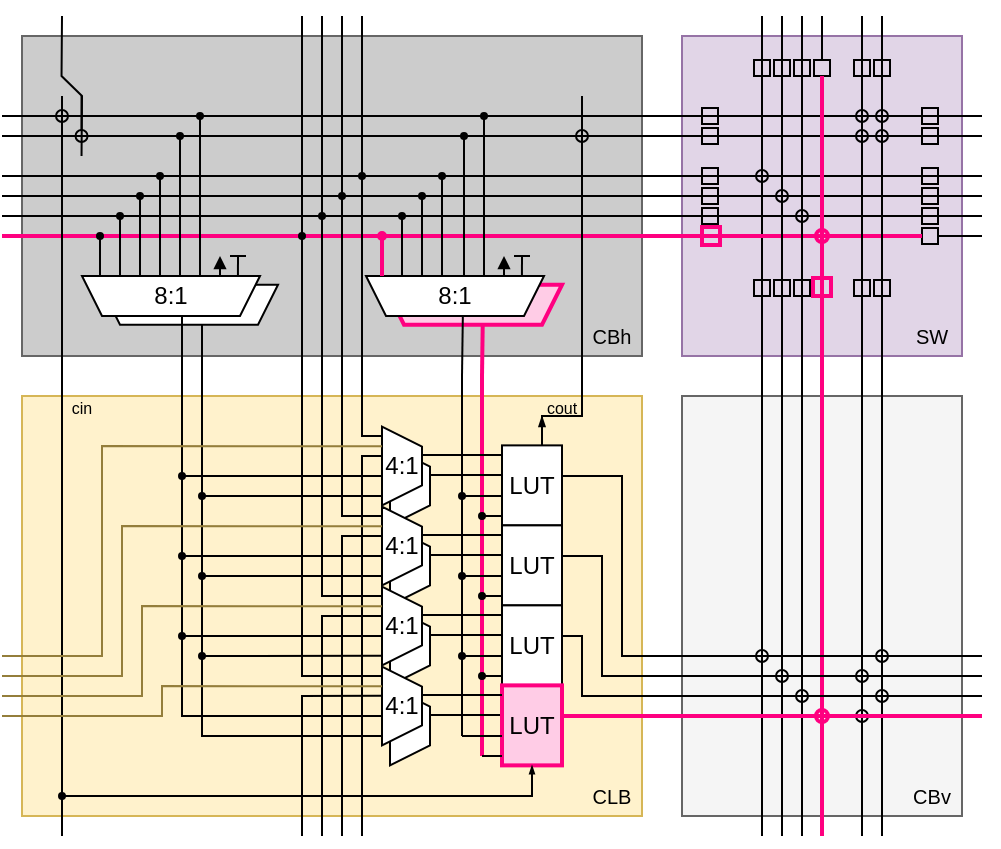 <mxfile version="20.6.2" type="device"><diagram id="9KGzQhtidho0yr76nwJ4" name="Page-1"><mxGraphModel dx="1132" dy="748" grid="1" gridSize="10" guides="0" tooltips="1" connect="1" arrows="1" fold="1" page="1" pageScale="1" pageWidth="827" pageHeight="1169" math="0" shadow="0"><root><mxCell id="0"/><mxCell id="1" parent="0"/><mxCell id="bEWMWgWFXNV8ZKnq5Obx-1" value="" style="rounded=0;whiteSpace=wrap;html=1;fillColor=#fff2cc;strokeColor=#d6b656;" parent="1" vertex="1"><mxGeometry x="80" y="270" width="310" height="210" as="geometry"/></mxCell><mxCell id="BEiH9vNHT9M3Co6_IEp4-1" value="" style="rounded=0;whiteSpace=wrap;html=1;fillColor=#CCCCCC;strokeColor=#666666;fontColor=#333333;" parent="1" vertex="1"><mxGeometry x="80" y="90" width="310" height="160" as="geometry"/></mxCell><mxCell id="BEiH9vNHT9M3Co6_IEp4-317" value="" style="endArrow=none;html=1;rounded=0;endFill=0;startArrow=blockThin;startFill=1;startSize=3;" parent="1" edge="1"><mxGeometry width="50" height="50" relative="1" as="geometry"><mxPoint x="340" y="280" as="sourcePoint"/><mxPoint x="340" y="300" as="targetPoint"/><Array as="points"/></mxGeometry></mxCell><mxCell id="BEiH9vNHT9M3Co6_IEp4-312" value="" style="endArrow=none;html=1;rounded=0;" parent="1" edge="1"><mxGeometry width="50" height="50" relative="1" as="geometry"><mxPoint x="360" y="260" as="sourcePoint"/><mxPoint x="340" y="300" as="targetPoint"/><Array as="points"><mxPoint x="360" y="280"/><mxPoint x="340" y="280"/></Array></mxGeometry></mxCell><mxCell id="BEiH9vNHT9M3Co6_IEp4-6" value="" style="rounded=0;whiteSpace=wrap;html=1;fillColor=#f5f5f5;strokeColor=#666666;fontColor=#333333;" parent="1" vertex="1"><mxGeometry x="410" y="270" width="140" height="210" as="geometry"/></mxCell><mxCell id="BEiH9vNHT9M3Co6_IEp4-21" value="" style="endArrow=none;html=1;rounded=0;" parent="1" edge="1"><mxGeometry width="50" height="50" relative="1" as="geometry"><mxPoint x="500" y="260" as="sourcePoint"/><mxPoint x="500" y="490" as="targetPoint"/><Array as="points"><mxPoint x="500" y="300"/><mxPoint x="500" y="310"/></Array></mxGeometry></mxCell><mxCell id="BEiH9vNHT9M3Co6_IEp4-22" value="" style="endArrow=none;html=1;rounded=0;" parent="1" edge="1"><mxGeometry width="50" height="50" relative="1" as="geometry"><mxPoint x="510" y="260" as="sourcePoint"/><mxPoint x="510" y="490" as="targetPoint"/><Array as="points"><mxPoint x="510" y="300"/><mxPoint x="510" y="310"/></Array></mxGeometry></mxCell><mxCell id="BEiH9vNHT9M3Co6_IEp4-56" value="CBv" style="text;html=1;strokeColor=none;fillColor=none;align=center;verticalAlign=middle;whiteSpace=wrap;rounded=0;strokeWidth=2;fontSize=10;" parent="1" vertex="1"><mxGeometry x="520" y="460" width="30" height="20" as="geometry"/></mxCell><mxCell id="BEiH9vNHT9M3Co6_IEp4-92" value="" style="endArrow=none;html=1;rounded=0;" parent="1" edge="1"><mxGeometry width="50" height="50" relative="1" as="geometry"><mxPoint x="300" y="440" as="sourcePoint"/><mxPoint x="300" y="260" as="targetPoint"/></mxGeometry></mxCell><mxCell id="BEiH9vNHT9M3Co6_IEp4-93" value="" style="endArrow=none;html=1;rounded=0;strokeWidth=2;strokeColor=#FF0080;" parent="1" edge="1"><mxGeometry width="50" height="50" relative="1" as="geometry"><mxPoint x="310" y="450" as="sourcePoint"/><mxPoint x="310" y="260" as="targetPoint"/></mxGeometry></mxCell><mxCell id="BEiH9vNHT9M3Co6_IEp4-204" value="" style="group" parent="1" vertex="1" connectable="0"><mxGeometry x="260" y="280" width="90" height="54.69" as="geometry"/></mxCell><mxCell id="BEiH9vNHT9M3Co6_IEp4-202" value="" style="endArrow=none;html=1;rounded=0;startArrow=none;startFill=0;endSize=4;startSize=3;strokeWidth=1;entryX=0;entryY=0.5;entryDx=0;entryDy=0;" parent="BEiH9vNHT9M3Co6_IEp4-204" edge="1"><mxGeometry width="50" height="50" relative="1" as="geometry"><mxPoint x="20" y="29.55" as="sourcePoint"/><mxPoint x="60" y="29.55" as="targetPoint"/></mxGeometry></mxCell><mxCell id="BEiH9vNHT9M3Co6_IEp4-201" value="" style="shape=trapezoid;perimeter=trapezoidPerimeter;whiteSpace=wrap;html=1;fixedSize=1;size=10;direction=south;" parent="BEiH9vNHT9M3Co6_IEp4-204" vertex="1"><mxGeometry x="4" y="15.31" width="20" height="39.38" as="geometry"/></mxCell><mxCell id="BEiH9vNHT9M3Co6_IEp4-193" value="LUT" style="rounded=0;whiteSpace=wrap;html=1;" parent="BEiH9vNHT9M3Co6_IEp4-204" vertex="1"><mxGeometry x="60" y="14.69" width="30" height="40" as="geometry"/></mxCell><mxCell id="BEiH9vNHT9M3Co6_IEp4-194" value="4:1" style="shape=trapezoid;perimeter=trapezoidPerimeter;whiteSpace=wrap;html=1;fixedSize=1;size=10;direction=south;" parent="BEiH9vNHT9M3Co6_IEp4-204" vertex="1"><mxGeometry y="5.31" width="20" height="39.38" as="geometry"/></mxCell><mxCell id="BEiH9vNHT9M3Co6_IEp4-195" value="" style="endArrow=none;html=1;rounded=0;startArrow=oval;startFill=1;endSize=4;startSize=3;strokeWidth=1;" parent="BEiH9vNHT9M3Co6_IEp4-204" edge="1"><mxGeometry width="50" height="50" relative="1" as="geometry"><mxPoint x="50" y="50" as="sourcePoint"/><mxPoint x="60" y="50" as="targetPoint"/></mxGeometry></mxCell><mxCell id="BEiH9vNHT9M3Co6_IEp4-196" value="" style="endArrow=none;html=1;rounded=0;startArrow=oval;startFill=1;endSize=4;startSize=3;strokeWidth=1;" parent="BEiH9vNHT9M3Co6_IEp4-204" edge="1"><mxGeometry width="50" height="50" relative="1" as="geometry"><mxPoint x="40" y="40" as="sourcePoint"/><mxPoint x="60" y="40" as="targetPoint"/></mxGeometry></mxCell><mxCell id="BEiH9vNHT9M3Co6_IEp4-203" value="" style="endArrow=none;html=1;rounded=0;startArrow=none;startFill=0;endSize=4;startSize=3;strokeWidth=1;entryX=0;entryY=0.5;entryDx=0;entryDy=0;" parent="BEiH9vNHT9M3Co6_IEp4-204" edge="1"><mxGeometry width="50" height="50" relative="1" as="geometry"><mxPoint x="20.0" y="19.55" as="sourcePoint"/><mxPoint x="60.0" y="19.55" as="targetPoint"/></mxGeometry></mxCell><mxCell id="BEiH9vNHT9M3Co6_IEp4-205" value="" style="group" parent="1" vertex="1" connectable="0"><mxGeometry x="260" y="320" width="90" height="54.69" as="geometry"/></mxCell><mxCell id="BEiH9vNHT9M3Co6_IEp4-206" value="" style="endArrow=none;html=1;rounded=0;startArrow=none;startFill=0;endSize=4;startSize=3;strokeWidth=1;entryX=0;entryY=0.5;entryDx=0;entryDy=0;" parent="BEiH9vNHT9M3Co6_IEp4-205" edge="1"><mxGeometry width="50" height="50" relative="1" as="geometry"><mxPoint x="20" y="29.55" as="sourcePoint"/><mxPoint x="60" y="29.55" as="targetPoint"/></mxGeometry></mxCell><mxCell id="BEiH9vNHT9M3Co6_IEp4-207" value="" style="shape=trapezoid;perimeter=trapezoidPerimeter;whiteSpace=wrap;html=1;fixedSize=1;size=10;direction=south;" parent="BEiH9vNHT9M3Co6_IEp4-205" vertex="1"><mxGeometry x="4" y="15.31" width="20" height="39.38" as="geometry"/></mxCell><mxCell id="BEiH9vNHT9M3Co6_IEp4-208" value="LUT" style="rounded=0;whiteSpace=wrap;html=1;" parent="BEiH9vNHT9M3Co6_IEp4-205" vertex="1"><mxGeometry x="60" y="14.69" width="30" height="40" as="geometry"/></mxCell><mxCell id="BEiH9vNHT9M3Co6_IEp4-209" value="4:1" style="shape=trapezoid;perimeter=trapezoidPerimeter;whiteSpace=wrap;html=1;fixedSize=1;size=10;direction=south;" parent="BEiH9vNHT9M3Co6_IEp4-205" vertex="1"><mxGeometry y="5.31" width="20" height="39.38" as="geometry"/></mxCell><mxCell id="BEiH9vNHT9M3Co6_IEp4-210" value="" style="endArrow=none;html=1;rounded=0;startArrow=oval;startFill=1;endSize=4;startSize=3;strokeWidth=1;" parent="BEiH9vNHT9M3Co6_IEp4-205" edge="1"><mxGeometry width="50" height="50" relative="1" as="geometry"><mxPoint x="50" y="50" as="sourcePoint"/><mxPoint x="60" y="50" as="targetPoint"/></mxGeometry></mxCell><mxCell id="BEiH9vNHT9M3Co6_IEp4-211" value="" style="endArrow=none;html=1;rounded=0;startArrow=oval;startFill=1;endSize=4;startSize=3;strokeWidth=1;" parent="BEiH9vNHT9M3Co6_IEp4-205" edge="1"><mxGeometry width="50" height="50" relative="1" as="geometry"><mxPoint x="40" y="40" as="sourcePoint"/><mxPoint x="60" y="40" as="targetPoint"/></mxGeometry></mxCell><mxCell id="BEiH9vNHT9M3Co6_IEp4-212" value="" style="endArrow=none;html=1;rounded=0;startArrow=none;startFill=0;endSize=4;startSize=3;strokeWidth=1;entryX=0;entryY=0.5;entryDx=0;entryDy=0;" parent="BEiH9vNHT9M3Co6_IEp4-205" edge="1"><mxGeometry width="50" height="50" relative="1" as="geometry"><mxPoint x="20.0" y="19.55" as="sourcePoint"/><mxPoint x="60.0" y="19.55" as="targetPoint"/></mxGeometry></mxCell><mxCell id="BEiH9vNHT9M3Co6_IEp4-213" value="" style="group" parent="1" vertex="1" connectable="0"><mxGeometry x="260" y="360" width="90" height="54.69" as="geometry"/></mxCell><mxCell id="BEiH9vNHT9M3Co6_IEp4-214" value="" style="endArrow=none;html=1;rounded=0;startArrow=none;startFill=0;endSize=4;startSize=3;strokeWidth=1;entryX=0;entryY=0.5;entryDx=0;entryDy=0;" parent="BEiH9vNHT9M3Co6_IEp4-213" edge="1"><mxGeometry width="50" height="50" relative="1" as="geometry"><mxPoint x="20" y="29.55" as="sourcePoint"/><mxPoint x="60" y="29.55" as="targetPoint"/></mxGeometry></mxCell><mxCell id="BEiH9vNHT9M3Co6_IEp4-215" value="" style="shape=trapezoid;perimeter=trapezoidPerimeter;whiteSpace=wrap;html=1;fixedSize=1;size=10;direction=south;" parent="BEiH9vNHT9M3Co6_IEp4-213" vertex="1"><mxGeometry x="4" y="15.31" width="20" height="39.38" as="geometry"/></mxCell><mxCell id="BEiH9vNHT9M3Co6_IEp4-216" value="LUT" style="rounded=0;whiteSpace=wrap;html=1;" parent="BEiH9vNHT9M3Co6_IEp4-213" vertex="1"><mxGeometry x="60" y="14.69" width="30" height="40" as="geometry"/></mxCell><mxCell id="BEiH9vNHT9M3Co6_IEp4-217" value="4:1" style="shape=trapezoid;perimeter=trapezoidPerimeter;whiteSpace=wrap;html=1;fixedSize=1;size=10;direction=south;" parent="BEiH9vNHT9M3Co6_IEp4-213" vertex="1"><mxGeometry y="5.31" width="20" height="39.38" as="geometry"/></mxCell><mxCell id="BEiH9vNHT9M3Co6_IEp4-218" value="" style="endArrow=none;html=1;rounded=0;startArrow=oval;startFill=1;endSize=4;startSize=3;strokeWidth=1;" parent="BEiH9vNHT9M3Co6_IEp4-213" edge="1"><mxGeometry width="50" height="50" relative="1" as="geometry"><mxPoint x="50" y="50" as="sourcePoint"/><mxPoint x="60" y="50" as="targetPoint"/></mxGeometry></mxCell><mxCell id="BEiH9vNHT9M3Co6_IEp4-219" value="" style="endArrow=none;html=1;rounded=0;startArrow=oval;startFill=1;endSize=4;startSize=3;strokeWidth=1;" parent="BEiH9vNHT9M3Co6_IEp4-213" edge="1"><mxGeometry width="50" height="50" relative="1" as="geometry"><mxPoint x="40" y="40" as="sourcePoint"/><mxPoint x="60" y="40" as="targetPoint"/></mxGeometry></mxCell><mxCell id="BEiH9vNHT9M3Co6_IEp4-220" value="" style="endArrow=none;html=1;rounded=0;startArrow=none;startFill=0;endSize=4;startSize=3;strokeWidth=1;entryX=0;entryY=0.5;entryDx=0;entryDy=0;" parent="BEiH9vNHT9M3Co6_IEp4-213" edge="1"><mxGeometry width="50" height="50" relative="1" as="geometry"><mxPoint x="20.0" y="19.55" as="sourcePoint"/><mxPoint x="60.0" y="19.55" as="targetPoint"/></mxGeometry></mxCell><mxCell id="BEiH9vNHT9M3Co6_IEp4-221" value="" style="group" parent="1" vertex="1" connectable="0"><mxGeometry x="260" y="400" width="90" height="54.69" as="geometry"/></mxCell><mxCell id="BEiH9vNHT9M3Co6_IEp4-222" value="" style="endArrow=none;html=1;rounded=0;startArrow=none;startFill=0;endSize=4;startSize=3;strokeWidth=1;entryX=0;entryY=0.5;entryDx=0;entryDy=0;" parent="BEiH9vNHT9M3Co6_IEp4-221" edge="1"><mxGeometry width="50" height="50" relative="1" as="geometry"><mxPoint x="20" y="29.55" as="sourcePoint"/><mxPoint x="60" y="29.55" as="targetPoint"/></mxGeometry></mxCell><mxCell id="BEiH9vNHT9M3Co6_IEp4-223" value="" style="shape=trapezoid;perimeter=trapezoidPerimeter;whiteSpace=wrap;html=1;fixedSize=1;size=10;direction=south;" parent="BEiH9vNHT9M3Co6_IEp4-221" vertex="1"><mxGeometry x="4" y="15.31" width="20" height="39.38" as="geometry"/></mxCell><mxCell id="BEiH9vNHT9M3Co6_IEp4-224" value="LUT" style="rounded=0;whiteSpace=wrap;html=1;strokeColor=#FF0080;strokeWidth=2;fillColor=#FFCCE6;" parent="BEiH9vNHT9M3Co6_IEp4-221" vertex="1"><mxGeometry x="60" y="14.69" width="30" height="40" as="geometry"/></mxCell><mxCell id="BEiH9vNHT9M3Co6_IEp4-225" value="4:1" style="shape=trapezoid;perimeter=trapezoidPerimeter;whiteSpace=wrap;html=1;fixedSize=1;size=10;direction=south;" parent="BEiH9vNHT9M3Co6_IEp4-221" vertex="1"><mxGeometry y="5.31" width="20" height="39.38" as="geometry"/></mxCell><mxCell id="BEiH9vNHT9M3Co6_IEp4-226" value="" style="endArrow=none;html=1;rounded=0;startArrow=none;startFill=0;endSize=4;startSize=3;strokeWidth=1;" parent="BEiH9vNHT9M3Co6_IEp4-221" edge="1"><mxGeometry width="50" height="50" relative="1" as="geometry"><mxPoint x="50" y="50" as="sourcePoint"/><mxPoint x="60" y="50" as="targetPoint"/></mxGeometry></mxCell><mxCell id="BEiH9vNHT9M3Co6_IEp4-227" value="" style="endArrow=none;html=1;rounded=0;startArrow=none;startFill=0;endSize=4;startSize=3;strokeWidth=1;" parent="BEiH9vNHT9M3Co6_IEp4-221" edge="1"><mxGeometry width="50" height="50" relative="1" as="geometry"><mxPoint x="40" y="40" as="sourcePoint"/><mxPoint x="60" y="40" as="targetPoint"/></mxGeometry></mxCell><mxCell id="BEiH9vNHT9M3Co6_IEp4-228" value="" style="endArrow=none;html=1;rounded=0;startArrow=none;startFill=0;endSize=4;startSize=3;strokeWidth=1;entryX=0;entryY=0.5;entryDx=0;entryDy=0;" parent="BEiH9vNHT9M3Co6_IEp4-221" edge="1"><mxGeometry width="50" height="50" relative="1" as="geometry"><mxPoint x="20.0" y="19.55" as="sourcePoint"/><mxPoint x="60.0" y="19.55" as="targetPoint"/></mxGeometry></mxCell><mxCell id="BEiH9vNHT9M3Co6_IEp4-230" value="" style="endArrow=none;html=1;rounded=0;strokeColor=#000000;" parent="1" edge="1"><mxGeometry width="50" height="50" relative="1" as="geometry"><mxPoint x="260" y="290" as="sourcePoint"/><mxPoint x="250" y="260" as="targetPoint"/><Array as="points"><mxPoint x="250" y="290"/></Array></mxGeometry></mxCell><mxCell id="BEiH9vNHT9M3Co6_IEp4-234" value="" style="endArrow=none;html=1;rounded=0;strokeColor=#000000;" parent="1" edge="1"><mxGeometry width="50" height="50" relative="1" as="geometry"><mxPoint x="260" y="370" as="sourcePoint"/><mxPoint x="230" y="260" as="targetPoint"/><Array as="points"><mxPoint x="230" y="370"/></Array></mxGeometry></mxCell><mxCell id="BEiH9vNHT9M3Co6_IEp4-235" value="" style="endArrow=none;html=1;rounded=0;strokeColor=#000000;" parent="1" edge="1"><mxGeometry width="50" height="50" relative="1" as="geometry"><mxPoint x="260" y="410.0" as="sourcePoint"/><mxPoint x="220" y="260" as="targetPoint"/><Array as="points"><mxPoint x="220" y="410"/></Array></mxGeometry></mxCell><mxCell id="BEiH9vNHT9M3Co6_IEp4-236" value="" style="endArrow=none;html=1;rounded=0;strokeColor=#000000;" parent="1" edge="1"><mxGeometry width="50" height="50" relative="1" as="geometry"><mxPoint x="260" y="300.0" as="sourcePoint"/><mxPoint x="250" y="490" as="targetPoint"/><Array as="points"><mxPoint x="250" y="300"/></Array></mxGeometry></mxCell><mxCell id="BEiH9vNHT9M3Co6_IEp4-237" value="" style="endArrow=oval;html=1;rounded=0;startArrow=none;startFill=0;endFill=1;endSize=3;" parent="1" edge="1"><mxGeometry width="50" height="50" relative="1" as="geometry"><mxPoint x="260" y="310" as="sourcePoint"/><mxPoint x="160" y="310" as="targetPoint"/></mxGeometry></mxCell><mxCell id="BEiH9vNHT9M3Co6_IEp4-238" value="" style="endArrow=oval;html=1;rounded=0;startArrow=none;startFill=0;endFill=1;endSize=3;" parent="1" edge="1"><mxGeometry width="50" height="50" relative="1" as="geometry"><mxPoint x="260" y="320" as="sourcePoint"/><mxPoint x="170" y="320" as="targetPoint"/></mxGeometry></mxCell><mxCell id="BEiH9vNHT9M3Co6_IEp4-239" value="" style="endArrow=none;html=1;rounded=0;strokeColor=#000000;" parent="1" edge="1"><mxGeometry width="50" height="50" relative="1" as="geometry"><mxPoint x="260" y="330" as="sourcePoint"/><mxPoint x="240" y="260" as="targetPoint"/><Array as="points"><mxPoint x="240" y="330"/></Array></mxGeometry></mxCell><mxCell id="BEiH9vNHT9M3Co6_IEp4-240" value="" style="endArrow=none;html=1;rounded=0;strokeColor=#000000;" parent="1" edge="1"><mxGeometry width="50" height="50" relative="1" as="geometry"><mxPoint x="260" y="340" as="sourcePoint"/><mxPoint x="240" y="490" as="targetPoint"/><Array as="points"><mxPoint x="240" y="340"/></Array></mxGeometry></mxCell><mxCell id="BEiH9vNHT9M3Co6_IEp4-242" value="" style="endArrow=oval;html=1;rounded=0;endSize=3;endFill=1;" parent="1" edge="1"><mxGeometry width="50" height="50" relative="1" as="geometry"><mxPoint x="260" y="350" as="sourcePoint"/><mxPoint x="160" y="350" as="targetPoint"/></mxGeometry></mxCell><mxCell id="BEiH9vNHT9M3Co6_IEp4-243" value="" style="endArrow=oval;html=1;rounded=0;endSize=3;endFill=1;" parent="1" edge="1"><mxGeometry width="50" height="50" relative="1" as="geometry"><mxPoint x="260" y="360" as="sourcePoint"/><mxPoint x="170" y="360" as="targetPoint"/></mxGeometry></mxCell><mxCell id="BEiH9vNHT9M3Co6_IEp4-244" value="" style="endArrow=none;html=1;rounded=0;strokeColor=#000000;" parent="1" edge="1"><mxGeometry width="50" height="50" relative="1" as="geometry"><mxPoint x="260" y="380" as="sourcePoint"/><mxPoint x="230" y="490" as="targetPoint"/><Array as="points"><mxPoint x="230" y="380"/></Array></mxGeometry></mxCell><mxCell id="BEiH9vNHT9M3Co6_IEp4-245" value="" style="endArrow=oval;html=1;rounded=0;endSize=3;endFill=1;" parent="1" edge="1"><mxGeometry width="50" height="50" relative="1" as="geometry"><mxPoint x="260" y="390" as="sourcePoint"/><mxPoint x="160" y="390" as="targetPoint"/></mxGeometry></mxCell><mxCell id="BEiH9vNHT9M3Co6_IEp4-246" value="" style="endArrow=oval;html=1;rounded=0;endSize=3;endFill=1;" parent="1" edge="1"><mxGeometry width="50" height="50" relative="1" as="geometry"><mxPoint x="260" y="399.84" as="sourcePoint"/><mxPoint x="170" y="400" as="targetPoint"/></mxGeometry></mxCell><mxCell id="BEiH9vNHT9M3Co6_IEp4-247" value="" style="endArrow=none;html=1;rounded=0;strokeColor=#000000;" parent="1" edge="1"><mxGeometry width="50" height="50" relative="1" as="geometry"><mxPoint x="260" y="419.92" as="sourcePoint"/><mxPoint x="220" y="490" as="targetPoint"/><Array as="points"><mxPoint x="220" y="420"/></Array></mxGeometry></mxCell><mxCell id="BEiH9vNHT9M3Co6_IEp4-248" value="" style="endArrow=none;html=1;rounded=0;" parent="1" edge="1"><mxGeometry width="50" height="50" relative="1" as="geometry"><mxPoint x="260" y="430.0" as="sourcePoint"/><mxPoint x="160" y="260" as="targetPoint"/><Array as="points"><mxPoint x="160" y="430"/></Array></mxGeometry></mxCell><mxCell id="BEiH9vNHT9M3Co6_IEp4-249" value="" style="endArrow=none;html=1;rounded=0;" parent="1" edge="1"><mxGeometry width="50" height="50" relative="1" as="geometry"><mxPoint x="260" y="440.0" as="sourcePoint"/><mxPoint x="170" y="260" as="targetPoint"/><Array as="points"><mxPoint x="170" y="440"/></Array></mxGeometry></mxCell><mxCell id="BEiH9vNHT9M3Co6_IEp4-310" value="" style="endArrow=none;html=1;rounded=0;exitX=0.5;exitY=1;exitDx=0;exitDy=0;endFill=0;startArrow=blockThin;startFill=1;endSize=5;startSize=2;" parent="1" source="BEiH9vNHT9M3Co6_IEp4-224" edge="1"><mxGeometry width="50" height="50" relative="1" as="geometry"><mxPoint x="340" y="460" as="sourcePoint"/><mxPoint x="100" y="260" as="targetPoint"/><Array as="points"><mxPoint x="335" y="470"/><mxPoint x="100" y="470"/></Array></mxGeometry></mxCell><mxCell id="BEiH9vNHT9M3Co6_IEp4-313" value="" style="endArrow=none;html=1;rounded=0;" parent="1" edge="1"><mxGeometry width="50" height="50" relative="1" as="geometry"><mxPoint x="400" y="400" as="sourcePoint"/><mxPoint x="350" y="310" as="targetPoint"/><Array as="points"><mxPoint x="380" y="400"/><mxPoint x="380" y="310"/><mxPoint x="350" y="310"/></Array></mxGeometry></mxCell><mxCell id="BEiH9vNHT9M3Co6_IEp4-314" value="" style="endArrow=none;html=1;rounded=0;" parent="1" edge="1"><mxGeometry width="50" height="50" relative="1" as="geometry"><mxPoint x="400" y="410" as="sourcePoint"/><mxPoint x="350" y="350" as="targetPoint"/><Array as="points"><mxPoint x="370" y="410"/><mxPoint x="370" y="350"/><mxPoint x="350" y="350"/></Array></mxGeometry></mxCell><mxCell id="BEiH9vNHT9M3Co6_IEp4-315" value="" style="endArrow=none;html=1;rounded=0;" parent="1" edge="1"><mxGeometry width="50" height="50" relative="1" as="geometry"><mxPoint x="400" y="420" as="sourcePoint"/><mxPoint x="350" y="390" as="targetPoint"/><Array as="points"><mxPoint x="360" y="420"/><mxPoint x="360" y="390"/><mxPoint x="350" y="390"/></Array></mxGeometry></mxCell><mxCell id="BEiH9vNHT9M3Co6_IEp4-316" value="" style="endArrow=none;html=1;rounded=0;strokeWidth=2;strokeColor=#FF0080;" parent="1" edge="1"><mxGeometry width="50" height="50" relative="1" as="geometry"><mxPoint x="400" y="430" as="sourcePoint"/><mxPoint x="350" y="430" as="targetPoint"/><Array as="points"><mxPoint x="350" y="430"/></Array></mxGeometry></mxCell><mxCell id="_3s3jiyZv3Z9UE-ZHLpk-1" value="" style="endArrow=none;html=1;rounded=0;" parent="1" edge="1"><mxGeometry width="50" height="50" relative="1" as="geometry"><mxPoint x="450" y="260" as="sourcePoint"/><mxPoint x="450" y="490" as="targetPoint"/><Array as="points"/></mxGeometry></mxCell><mxCell id="_3s3jiyZv3Z9UE-ZHLpk-2" value="" style="endArrow=none;html=1;rounded=0;" parent="1" edge="1"><mxGeometry width="50" height="50" relative="1" as="geometry"><mxPoint x="460" y="260" as="sourcePoint"/><mxPoint x="460" y="490.0" as="targetPoint"/><Array as="points"/></mxGeometry></mxCell><mxCell id="_3s3jiyZv3Z9UE-ZHLpk-3" value="" style="endArrow=none;html=1;rounded=0;" parent="1" edge="1"><mxGeometry width="50" height="50" relative="1" as="geometry"><mxPoint x="470" y="260" as="sourcePoint"/><mxPoint x="470" y="490.0" as="targetPoint"/><Array as="points"/></mxGeometry></mxCell><mxCell id="_3s3jiyZv3Z9UE-ZHLpk-4" value="" style="endArrow=none;html=1;rounded=0;strokeWidth=2;strokeColor=#FF0080;" parent="1" edge="1"><mxGeometry width="50" height="50" relative="1" as="geometry"><mxPoint x="480" y="260" as="sourcePoint"/><mxPoint x="480" y="490.0" as="targetPoint"/><Array as="points"/></mxGeometry></mxCell><mxCell id="_3s3jiyZv3Z9UE-ZHLpk-12" value="" style="group;rotation=0;" parent="1" vertex="1" connectable="0"><mxGeometry x="440" y="390" width="50" height="50" as="geometry"/></mxCell><mxCell id="_3s3jiyZv3Z9UE-ZHLpk-13" value="" style="endArrow=none;html=1;rounded=0;" parent="_3s3jiyZv3Z9UE-ZHLpk-12" edge="1"><mxGeometry width="50" height="50" relative="1" as="geometry"><mxPoint x="10" y="50" as="sourcePoint"/><mxPoint x="10" as="targetPoint"/></mxGeometry></mxCell><mxCell id="_3s3jiyZv3Z9UE-ZHLpk-14" value="" style="endArrow=none;html=1;rounded=0;startArrow=oval;startFill=0;" parent="_3s3jiyZv3Z9UE-ZHLpk-12" edge="1"><mxGeometry width="50" height="50" relative="1" as="geometry"><mxPoint x="10" y="10" as="sourcePoint"/><mxPoint y="10" as="targetPoint"/></mxGeometry></mxCell><mxCell id="_3s3jiyZv3Z9UE-ZHLpk-15" value="" style="endArrow=none;html=1;rounded=0;startArrow=oval;startFill=0;" parent="_3s3jiyZv3Z9UE-ZHLpk-12" edge="1"><mxGeometry width="50" height="50" relative="1" as="geometry"><mxPoint x="20" y="20" as="sourcePoint"/><mxPoint x="10" y="20" as="targetPoint"/></mxGeometry></mxCell><mxCell id="_3s3jiyZv3Z9UE-ZHLpk-16" value="" style="endArrow=none;html=1;rounded=0;startArrow=oval;startFill=0;" parent="_3s3jiyZv3Z9UE-ZHLpk-12" edge="1"><mxGeometry width="50" height="50" relative="1" as="geometry"><mxPoint x="30" y="30" as="sourcePoint"/><mxPoint x="20" y="30" as="targetPoint"/></mxGeometry></mxCell><mxCell id="_3s3jiyZv3Z9UE-ZHLpk-17" value="" style="endArrow=none;html=1;rounded=0;startArrow=oval;startFill=0;strokeColor=#FF0080;strokeWidth=2;" parent="_3s3jiyZv3Z9UE-ZHLpk-12" edge="1"><mxGeometry width="50" height="50" relative="1" as="geometry"><mxPoint x="40" y="40" as="sourcePoint"/><mxPoint x="30" y="40" as="targetPoint"/></mxGeometry></mxCell><mxCell id="_3s3jiyZv3Z9UE-ZHLpk-18" value="" style="endArrow=none;html=1;rounded=0;" parent="_3s3jiyZv3Z9UE-ZHLpk-12" edge="1"><mxGeometry width="50" height="50" relative="1" as="geometry"><mxPoint x="20" y="50" as="sourcePoint"/><mxPoint x="20" as="targetPoint"/></mxGeometry></mxCell><mxCell id="_3s3jiyZv3Z9UE-ZHLpk-19" value="" style="endArrow=none;html=1;rounded=0;" parent="_3s3jiyZv3Z9UE-ZHLpk-12" edge="1"><mxGeometry width="50" height="50" relative="1" as="geometry"><mxPoint x="30" y="50" as="sourcePoint"/><mxPoint x="30" as="targetPoint"/></mxGeometry></mxCell><mxCell id="_3s3jiyZv3Z9UE-ZHLpk-20" value="" style="endArrow=none;html=1;rounded=0;strokeWidth=2;strokeColor=#FF0080;" parent="_3s3jiyZv3Z9UE-ZHLpk-12" edge="1"><mxGeometry width="50" height="50" relative="1" as="geometry"><mxPoint x="40" y="50" as="sourcePoint"/><mxPoint x="40" as="targetPoint"/></mxGeometry></mxCell><mxCell id="_3s3jiyZv3Z9UE-ZHLpk-21" value="" style="endArrow=none;html=1;rounded=0;" parent="_3s3jiyZv3Z9UE-ZHLpk-12" edge="1"><mxGeometry width="50" height="50" relative="1" as="geometry"><mxPoint y="10" as="sourcePoint"/><mxPoint x="50" y="10" as="targetPoint"/></mxGeometry></mxCell><mxCell id="_3s3jiyZv3Z9UE-ZHLpk-22" value="" style="endArrow=none;html=1;rounded=0;" parent="_3s3jiyZv3Z9UE-ZHLpk-12" edge="1"><mxGeometry width="50" height="50" relative="1" as="geometry"><mxPoint y="20" as="sourcePoint"/><mxPoint x="50" y="20" as="targetPoint"/></mxGeometry></mxCell><mxCell id="_3s3jiyZv3Z9UE-ZHLpk-23" value="" style="endArrow=none;html=1;rounded=0;" parent="_3s3jiyZv3Z9UE-ZHLpk-12" edge="1"><mxGeometry width="50" height="50" relative="1" as="geometry"><mxPoint y="30" as="sourcePoint"/><mxPoint x="50" y="30" as="targetPoint"/></mxGeometry></mxCell><mxCell id="_3s3jiyZv3Z9UE-ZHLpk-24" value="" style="endArrow=none;html=1;rounded=0;" parent="_3s3jiyZv3Z9UE-ZHLpk-12" edge="1"><mxGeometry width="50" height="50" relative="1" as="geometry"><mxPoint y="40" as="sourcePoint"/><mxPoint x="50" y="40" as="targetPoint"/></mxGeometry></mxCell><mxCell id="_3s3jiyZv3Z9UE-ZHLpk-25" value="" style="endArrow=none;html=1;rounded=0;strokeWidth=1;fontSize=10;startSize=3;endSize=3;" parent="1" edge="1"><mxGeometry width="50" height="50" relative="1" as="geometry"><mxPoint x="400" y="400" as="sourcePoint"/><mxPoint x="560" y="400" as="targetPoint"/></mxGeometry></mxCell><mxCell id="_3s3jiyZv3Z9UE-ZHLpk-26" value="" style="endArrow=none;html=1;rounded=0;strokeWidth=1;fontSize=10;startSize=3;endSize=3;" parent="1" edge="1"><mxGeometry width="50" height="50" relative="1" as="geometry"><mxPoint x="400" y="410" as="sourcePoint"/><mxPoint x="450" y="410" as="targetPoint"/></mxGeometry></mxCell><mxCell id="_3s3jiyZv3Z9UE-ZHLpk-27" value="" style="endArrow=none;html=1;rounded=0;strokeWidth=1;fontSize=10;startSize=3;endSize=3;" parent="1" edge="1"><mxGeometry width="50" height="50" relative="1" as="geometry"><mxPoint x="400" y="420" as="sourcePoint"/><mxPoint x="560" y="420" as="targetPoint"/></mxGeometry></mxCell><mxCell id="_3s3jiyZv3Z9UE-ZHLpk-29" value="" style="endArrow=none;html=1;rounded=0;startArrow=oval;startFill=0;" parent="1" edge="1"><mxGeometry width="50" height="50" relative="1" as="geometry"><mxPoint x="510.0" y="400" as="sourcePoint"/><mxPoint x="490" y="400" as="targetPoint"/></mxGeometry></mxCell><mxCell id="_3s3jiyZv3Z9UE-ZHLpk-30" value="" style="endArrow=none;html=1;rounded=0;startArrow=oval;startFill=0;" parent="1" edge="1"><mxGeometry width="50" height="50" relative="1" as="geometry"><mxPoint x="500.0" y="400" as="sourcePoint"/><mxPoint x="500" y="400" as="targetPoint"/></mxGeometry></mxCell><mxCell id="7t7pYtfQSMFKUJXyZif--1" value="" style="endArrow=none;html=1;rounded=0;startArrow=none;startFill=0;endFill=0;endSize=3;" parent="1" edge="1"><mxGeometry width="50" height="50" relative="1" as="geometry"><mxPoint x="360" y="140" as="sourcePoint"/><mxPoint x="360" y="260" as="targetPoint"/></mxGeometry></mxCell><mxCell id="BEiH9vNHT9M3Co6_IEp4-168" value="" style="endArrow=none;html=1;rounded=0;strokeColor=#FF0080;strokeWidth=2;" parent="1" edge="1"><mxGeometry width="50" height="50" relative="1" as="geometry"><mxPoint x="310" y="260" as="sourcePoint"/><mxPoint x="310.42" y="230" as="targetPoint"/></mxGeometry></mxCell><mxCell id="BEiH9vNHT9M3Co6_IEp4-2" value="8:1" style="shape=trapezoid;perimeter=trapezoidPerimeter;whiteSpace=wrap;html=1;fixedSize=1;size=10;direction=west;strokeColor=#FF0080;strokeWidth=2;fillColor=#FFCCE6;" parent="1" vertex="1"><mxGeometry x="261" y="214.38" width="89" height="20" as="geometry"/></mxCell><mxCell id="BEiH9vNHT9M3Co6_IEp4-15" value="" style="endArrow=none;html=1;rounded=0;strokeWidth=2;strokeColor=#FF0080;" parent="1" edge="1"><mxGeometry width="50" height="50" relative="1" as="geometry"><mxPoint x="400" y="190" as="sourcePoint"/><mxPoint x="70" y="190" as="targetPoint"/></mxGeometry></mxCell><mxCell id="BEiH9vNHT9M3Co6_IEp4-16" value="" style="endArrow=none;html=1;rounded=0;" parent="1" edge="1"><mxGeometry width="50" height="50" relative="1" as="geometry"><mxPoint x="400" y="180" as="sourcePoint"/><mxPoint x="70" y="180" as="targetPoint"/></mxGeometry></mxCell><mxCell id="BEiH9vNHT9M3Co6_IEp4-17" value="" style="endArrow=none;html=1;rounded=0;" parent="1" edge="1"><mxGeometry width="50" height="50" relative="1" as="geometry"><mxPoint x="400" y="170" as="sourcePoint"/><mxPoint x="70" y="170" as="targetPoint"/></mxGeometry></mxCell><mxCell id="BEiH9vNHT9M3Co6_IEp4-18" value="" style="endArrow=none;html=1;rounded=0;" parent="1" edge="1"><mxGeometry width="50" height="50" relative="1" as="geometry"><mxPoint x="400" y="160" as="sourcePoint"/><mxPoint x="70" y="160" as="targetPoint"/></mxGeometry></mxCell><mxCell id="BEiH9vNHT9M3Co6_IEp4-19" value="" style="endArrow=none;html=1;rounded=0;" parent="1" edge="1"><mxGeometry width="50" height="50" relative="1" as="geometry"><mxPoint x="400" y="140" as="sourcePoint"/><mxPoint x="70" y="140" as="targetPoint"/><Array as="points"><mxPoint x="340" y="140"/><mxPoint x="330" y="140"/></Array></mxGeometry></mxCell><mxCell id="BEiH9vNHT9M3Co6_IEp4-20" value="" style="endArrow=none;html=1;rounded=0;" parent="1" edge="1"><mxGeometry width="50" height="50" relative="1" as="geometry"><mxPoint x="400" y="130" as="sourcePoint"/><mxPoint x="70" y="130" as="targetPoint"/><Array as="points"><mxPoint x="340" y="130"/><mxPoint x="330" y="130"/></Array></mxGeometry></mxCell><mxCell id="BEiH9vNHT9M3Co6_IEp4-23" value="" style="endArrow=none;html=1;rounded=0;startArrow=oval;startFill=0;" parent="1" edge="1"><mxGeometry width="50" height="50" relative="1" as="geometry"><mxPoint x="100" y="130" as="sourcePoint"/><mxPoint x="100" y="150" as="targetPoint"/></mxGeometry></mxCell><mxCell id="BEiH9vNHT9M3Co6_IEp4-54" value="CBh" style="text;html=1;strokeColor=none;fillColor=none;align=center;verticalAlign=middle;whiteSpace=wrap;rounded=0;strokeWidth=2;fontSize=10;" parent="1" vertex="1"><mxGeometry x="360" y="230" width="30" height="20" as="geometry"/></mxCell><mxCell id="BEiH9vNHT9M3Co6_IEp4-62" value="" style="endArrow=none;html=1;rounded=0;strokeWidth=1;fontSize=10;startSize=3;endSize=3;" parent="1" edge="1"><mxGeometry width="50" height="50" relative="1" as="geometry"><mxPoint x="100" y="260" as="sourcePoint"/><mxPoint x="100" y="120" as="targetPoint"/></mxGeometry></mxCell><mxCell id="BEiH9vNHT9M3Co6_IEp4-117" value="8:1" style="shape=trapezoid;perimeter=trapezoidPerimeter;whiteSpace=wrap;html=1;fixedSize=1;size=10;direction=west;" parent="1" vertex="1"><mxGeometry x="252" y="210" width="89" height="20" as="geometry"/></mxCell><mxCell id="BEiH9vNHT9M3Co6_IEp4-118" value="" style="endArrow=none;html=1;rounded=0;endFill=0;startArrow=baseDash;startFill=0;entryX=0.124;entryY=1;entryDx=0;entryDy=0;entryPerimeter=0;" parent="1" target="BEiH9vNHT9M3Co6_IEp4-117" edge="1"><mxGeometry width="50" height="50" relative="1" as="geometry"><mxPoint x="330" y="200" as="sourcePoint"/><mxPoint x="339.72" y="210" as="targetPoint"/><Array as="points"/></mxGeometry></mxCell><mxCell id="BEiH9vNHT9M3Co6_IEp4-119" value="" style="endArrow=none;html=1;rounded=0;startArrow=oval;startFill=1;endSize=4;startSize=3;strokeWidth=1;" parent="1" edge="1"><mxGeometry width="50" height="50" relative="1" as="geometry"><mxPoint x="311" y="130" as="sourcePoint"/><mxPoint x="311" y="210" as="targetPoint"/></mxGeometry></mxCell><mxCell id="BEiH9vNHT9M3Co6_IEp4-120" value="" style="endArrow=none;html=1;rounded=0;startArrow=oval;startFill=1;endSize=4;startSize=3;strokeWidth=1;" parent="1" edge="1"><mxGeometry width="50" height="50" relative="1" as="geometry"><mxPoint x="301" y="140" as="sourcePoint"/><mxPoint x="301" y="210" as="targetPoint"/></mxGeometry></mxCell><mxCell id="BEiH9vNHT9M3Co6_IEp4-121" value="" style="endArrow=none;html=1;rounded=0;startArrow=oval;startFill=1;endSize=4;startSize=3;strokeWidth=1;" parent="1" edge="1"><mxGeometry width="50" height="50" relative="1" as="geometry"><mxPoint x="250" y="160" as="sourcePoint"/><mxPoint x="250" y="210" as="targetPoint"/></mxGeometry></mxCell><mxCell id="BEiH9vNHT9M3Co6_IEp4-122" value="" style="endArrow=none;html=1;rounded=0;startArrow=oval;startFill=1;endSize=4;startSize=3;strokeWidth=1;" parent="1" edge="1"><mxGeometry width="50" height="50" relative="1" as="geometry"><mxPoint x="240" y="170" as="sourcePoint"/><mxPoint x="240" y="210" as="targetPoint"/></mxGeometry></mxCell><mxCell id="BEiH9vNHT9M3Co6_IEp4-123" value="" style="endArrow=none;html=1;rounded=0;startArrow=oval;startFill=1;endSize=4;startSize=3;strokeWidth=1;" parent="1" edge="1"><mxGeometry width="50" height="50" relative="1" as="geometry"><mxPoint x="230" y="180" as="sourcePoint"/><mxPoint x="230" y="210" as="targetPoint"/></mxGeometry></mxCell><mxCell id="BEiH9vNHT9M3Co6_IEp4-124" value="" style="endArrow=none;html=1;rounded=0;startArrow=oval;startFill=1;endSize=4;startSize=3;strokeWidth=1;" parent="1" edge="1"><mxGeometry width="50" height="50" relative="1" as="geometry"><mxPoint x="220" y="190" as="sourcePoint"/><mxPoint x="220" y="210" as="targetPoint"/></mxGeometry></mxCell><mxCell id="BEiH9vNHT9M3Co6_IEp4-125" value="" style="endArrow=none;html=1;rounded=0;endFill=0;startArrow=block;startFill=1;endSize=4;startSize=4;" parent="1" edge="1"><mxGeometry width="50" height="50" relative="1" as="geometry"><mxPoint x="321" y="200" as="sourcePoint"/><mxPoint x="321" y="210" as="targetPoint"/><Array as="points"/></mxGeometry></mxCell><mxCell id="BEiH9vNHT9M3Co6_IEp4-126" value="" style="endArrow=none;html=1;rounded=0;startArrow=none;startFill=0;endSize=4;startSize=3;strokeWidth=1;" parent="1" edge="1"><mxGeometry width="50" height="50" relative="1" as="geometry"><mxPoint x="250" y="80" as="sourcePoint"/><mxPoint x="250" y="260" as="targetPoint"/></mxGeometry></mxCell><mxCell id="BEiH9vNHT9M3Co6_IEp4-127" value="" style="endArrow=none;html=1;rounded=0;startArrow=none;startFill=0;endSize=4;startSize=3;strokeWidth=1;" parent="1" edge="1"><mxGeometry width="50" height="50" relative="1" as="geometry"><mxPoint x="240" y="80" as="sourcePoint"/><mxPoint x="240" y="260" as="targetPoint"/></mxGeometry></mxCell><mxCell id="BEiH9vNHT9M3Co6_IEp4-128" value="" style="endArrow=none;html=1;rounded=0;startArrow=none;startFill=0;endSize=4;startSize=3;strokeWidth=1;" parent="1" edge="1"><mxGeometry width="50" height="50" relative="1" as="geometry"><mxPoint x="230" y="80" as="sourcePoint"/><mxPoint x="230" y="260" as="targetPoint"/></mxGeometry></mxCell><mxCell id="BEiH9vNHT9M3Co6_IEp4-129" value="" style="endArrow=none;html=1;rounded=0;startArrow=none;startFill=0;endSize=4;startSize=3;strokeWidth=1;" parent="1" edge="1"><mxGeometry width="50" height="50" relative="1" as="geometry"><mxPoint x="220" y="80" as="sourcePoint"/><mxPoint x="220" y="260" as="targetPoint"/></mxGeometry></mxCell><mxCell id="BEiH9vNHT9M3Co6_IEp4-165" value="" style="endArrow=none;html=1;rounded=0;" parent="1" edge="1"><mxGeometry width="50" height="50" relative="1" as="geometry"><mxPoint x="300" y="260" as="sourcePoint"/><mxPoint x="300.42" y="230" as="targetPoint"/></mxGeometry></mxCell><mxCell id="BEiH9vNHT9M3Co6_IEp4-267" value="" style="endArrow=none;html=1;rounded=0;" parent="1" edge="1"><mxGeometry width="50" height="50" relative="1" as="geometry"><mxPoint x="170.0" y="260" as="sourcePoint"/><mxPoint x="170.0" y="230" as="targetPoint"/></mxGeometry></mxCell><mxCell id="BEiH9vNHT9M3Co6_IEp4-268" value="8:1" style="shape=trapezoid;perimeter=trapezoidPerimeter;whiteSpace=wrap;html=1;fixedSize=1;size=10;direction=west;" parent="1" vertex="1"><mxGeometry x="119" y="214.38" width="89" height="20" as="geometry"/></mxCell><mxCell id="BEiH9vNHT9M3Co6_IEp4-269" value="" style="endArrow=none;html=1;rounded=0;endFill=0;startArrow=baseDash;startFill=0;entryX=0.124;entryY=1;entryDx=0;entryDy=0;entryPerimeter=0;" parent="1" target="BEiH9vNHT9M3Co6_IEp4-278" edge="1"><mxGeometry width="50" height="50" relative="1" as="geometry"><mxPoint x="188" y="200" as="sourcePoint"/><mxPoint x="197.72" y="210" as="targetPoint"/><Array as="points"/></mxGeometry></mxCell><mxCell id="BEiH9vNHT9M3Co6_IEp4-270" value="" style="endArrow=none;html=1;rounded=0;startArrow=oval;startFill=1;endSize=4;startSize=3;strokeWidth=1;" parent="1" edge="1"><mxGeometry width="50" height="50" relative="1" as="geometry"><mxPoint x="169" y="130" as="sourcePoint"/><mxPoint x="169" y="210" as="targetPoint"/></mxGeometry></mxCell><mxCell id="BEiH9vNHT9M3Co6_IEp4-271" value="" style="endArrow=none;html=1;rounded=0;startArrow=oval;startFill=1;endSize=4;startSize=3;strokeWidth=1;" parent="1" edge="1"><mxGeometry width="50" height="50" relative="1" as="geometry"><mxPoint x="159" y="140" as="sourcePoint"/><mxPoint x="159" y="210" as="targetPoint"/></mxGeometry></mxCell><mxCell id="BEiH9vNHT9M3Co6_IEp4-272" value="" style="endArrow=none;html=1;rounded=0;startArrow=oval;startFill=1;endSize=4;startSize=3;strokeWidth=1;" parent="1" edge="1"><mxGeometry width="50" height="50" relative="1" as="geometry"><mxPoint x="149" y="160" as="sourcePoint"/><mxPoint x="149" y="210" as="targetPoint"/></mxGeometry></mxCell><mxCell id="BEiH9vNHT9M3Co6_IEp4-273" value="" style="endArrow=none;html=1;rounded=0;startArrow=oval;startFill=1;endSize=4;startSize=3;strokeWidth=1;" parent="1" edge="1"><mxGeometry width="50" height="50" relative="1" as="geometry"><mxPoint x="139" y="170" as="sourcePoint"/><mxPoint x="139" y="210" as="targetPoint"/></mxGeometry></mxCell><mxCell id="BEiH9vNHT9M3Co6_IEp4-274" value="" style="endArrow=none;html=1;rounded=0;startArrow=oval;startFill=1;endSize=4;startSize=3;strokeWidth=1;" parent="1" edge="1"><mxGeometry width="50" height="50" relative="1" as="geometry"><mxPoint x="129" y="180" as="sourcePoint"/><mxPoint x="129" y="210" as="targetPoint"/></mxGeometry></mxCell><mxCell id="BEiH9vNHT9M3Co6_IEp4-275" value="" style="endArrow=none;html=1;rounded=0;startArrow=oval;startFill=1;endSize=4;startSize=3;strokeWidth=1;" parent="1" edge="1"><mxGeometry width="50" height="50" relative="1" as="geometry"><mxPoint x="119" y="190" as="sourcePoint"/><mxPoint x="119" y="210" as="targetPoint"/></mxGeometry></mxCell><mxCell id="BEiH9vNHT9M3Co6_IEp4-276" value="" style="endArrow=none;html=1;rounded=0;endFill=0;startArrow=block;startFill=1;endSize=4;startSize=4;" parent="1" edge="1"><mxGeometry width="50" height="50" relative="1" as="geometry"><mxPoint x="179" y="200" as="sourcePoint"/><mxPoint x="179" y="210" as="targetPoint"/><Array as="points"/></mxGeometry></mxCell><mxCell id="BEiH9vNHT9M3Co6_IEp4-277" value="" style="endArrow=none;html=1;rounded=0;" parent="1" edge="1"><mxGeometry width="50" height="50" relative="1" as="geometry"><mxPoint x="160.0" y="260" as="sourcePoint"/><mxPoint x="160.0" y="230" as="targetPoint"/></mxGeometry></mxCell><mxCell id="BEiH9vNHT9M3Co6_IEp4-278" value="8:1" style="shape=trapezoid;perimeter=trapezoidPerimeter;whiteSpace=wrap;html=1;fixedSize=1;size=10;direction=west;" parent="1" vertex="1"><mxGeometry x="110" y="210" width="89" height="20" as="geometry"/></mxCell><mxCell id="BEiH9vNHT9M3Co6_IEp4-279" value="" style="endArrow=none;html=1;rounded=0;strokeWidth=1;fontSize=10;startSize=3;endSize=3;" parent="1" edge="1"><mxGeometry width="50" height="50" relative="1" as="geometry"><mxPoint x="109.77" y="150" as="sourcePoint"/><mxPoint x="100" y="80" as="targetPoint"/><Array as="points"><mxPoint x="110" y="120"/><mxPoint x="99.77" y="110"/></Array></mxGeometry></mxCell><mxCell id="BEiH9vNHT9M3Co6_IEp4-281" value="" style="endArrow=none;html=1;rounded=0;startArrow=oval;startFill=0;" parent="1" edge="1"><mxGeometry width="50" height="50" relative="1" as="geometry"><mxPoint x="109.77" y="140" as="sourcePoint"/><mxPoint x="109.77" y="120" as="targetPoint"/></mxGeometry></mxCell><mxCell id="7t7pYtfQSMFKUJXyZif--2" value="" style="endArrow=none;html=1;rounded=0;startArrow=oval;startFill=0;" parent="1" edge="1"><mxGeometry width="50" height="50" relative="1" as="geometry"><mxPoint x="360" y="140" as="sourcePoint"/><mxPoint x="360" y="200" as="targetPoint"/></mxGeometry></mxCell><mxCell id="7t7pYtfQSMFKUJXyZif--5" value="" style="endArrow=none;html=1;rounded=0;startArrow=oval;startFill=0;" parent="1" edge="1"><mxGeometry width="50" height="50" relative="1" as="geometry"><mxPoint x="500.0" y="410" as="sourcePoint"/><mxPoint x="500" y="410" as="targetPoint"/></mxGeometry></mxCell><mxCell id="7t7pYtfQSMFKUJXyZif--6" value="" style="endArrow=none;html=1;rounded=0;startArrow=oval;startFill=0;" parent="1" edge="1"><mxGeometry width="50" height="50" relative="1" as="geometry"><mxPoint x="500.0" y="410" as="sourcePoint"/><mxPoint x="480.0" y="410" as="targetPoint"/></mxGeometry></mxCell><mxCell id="7t7pYtfQSMFKUJXyZif--7" value="" style="endArrow=none;html=1;rounded=0;strokeWidth=1;fontSize=10;startSize=3;endSize=3;" parent="1" edge="1"><mxGeometry width="50" height="50" relative="1" as="geometry"><mxPoint x="400" y="410" as="sourcePoint"/><mxPoint x="560" y="410" as="targetPoint"/></mxGeometry></mxCell><mxCell id="BEiH9vNHT9M3Co6_IEp4-5" value="" style="rounded=0;whiteSpace=wrap;html=1;fillColor=#e1d5e7;strokeColor=#9673a6;" parent="1" vertex="1"><mxGeometry x="410" y="90" width="140" height="160" as="geometry"/></mxCell><mxCell id="BEiH9vNHT9M3Co6_IEp4-50" value="" style="endArrow=none;html=1;rounded=0;startArrow=oval;startFill=0;" parent="1" edge="1"><mxGeometry width="50" height="50" relative="1" as="geometry"><mxPoint x="500" y="130" as="sourcePoint"/><mxPoint x="490" y="130" as="targetPoint"/><Array as="points"><mxPoint x="500" y="130"/></Array></mxGeometry></mxCell><mxCell id="BEiH9vNHT9M3Co6_IEp4-51" value="" style="endArrow=none;html=1;rounded=0;startArrow=oval;startFill=0;" parent="1" edge="1"><mxGeometry width="50" height="50" relative="1" as="geometry"><mxPoint x="510" y="140" as="sourcePoint"/><mxPoint x="500" y="140" as="targetPoint"/><Array as="points"><mxPoint x="510" y="140"/></Array></mxGeometry></mxCell><mxCell id="BEiH9vNHT9M3Co6_IEp4-52" value="" style="endArrow=none;html=1;rounded=0;startArrow=oval;startFill=0;" parent="1" edge="1"><mxGeometry width="50" height="50" relative="1" as="geometry"><mxPoint x="510" y="130" as="sourcePoint"/><mxPoint x="500" y="130" as="targetPoint"/><Array as="points"><mxPoint x="510" y="130"/></Array></mxGeometry></mxCell><mxCell id="BEiH9vNHT9M3Co6_IEp4-53" value="" style="endArrow=none;html=1;rounded=0;startArrow=oval;startFill=0;" parent="1" edge="1"><mxGeometry width="50" height="50" relative="1" as="geometry"><mxPoint x="500" y="140" as="sourcePoint"/><mxPoint x="490" y="140" as="targetPoint"/><Array as="points"><mxPoint x="500" y="140"/></Array></mxGeometry></mxCell><mxCell id="BEiH9vNHT9M3Co6_IEp4-55" value="SW" style="text;html=1;strokeColor=none;fillColor=none;align=center;verticalAlign=middle;whiteSpace=wrap;rounded=0;strokeWidth=2;fontSize=10;" parent="1" vertex="1"><mxGeometry x="520" y="230" width="30" height="20" as="geometry"/></mxCell><mxCell id="BEiH9vNHT9M3Co6_IEp4-65" value="" style="endArrow=none;html=1;rounded=0;startArrow=box;startFill=0;endSize=6;startSize=6;" parent="1" edge="1"><mxGeometry width="50" height="50" relative="1" as="geometry"><mxPoint x="500" y="220" as="sourcePoint"/><mxPoint x="500" y="190" as="targetPoint"/><Array as="points"><mxPoint x="500" y="220"/></Array></mxGeometry></mxCell><mxCell id="BEiH9vNHT9M3Co6_IEp4-66" value="" style="endArrow=none;html=1;rounded=0;startArrow=box;startFill=0;endSize=6;startSize=6;" parent="1" edge="1"><mxGeometry width="50" height="50" relative="1" as="geometry"><mxPoint x="510" y="220" as="sourcePoint"/><mxPoint x="510" y="190" as="targetPoint"/><Array as="points"><mxPoint x="510" y="220"/></Array></mxGeometry></mxCell><mxCell id="BEiH9vNHT9M3Co6_IEp4-67" value="" style="endArrow=none;html=1;rounded=0;startArrow=box;startFill=0;endSize=6;startSize=6;" parent="1" edge="1"><mxGeometry width="50" height="50" relative="1" as="geometry"><mxPoint x="470" y="220" as="sourcePoint"/><mxPoint x="470" y="190" as="targetPoint"/><Array as="points"><mxPoint x="470" y="220"/></Array></mxGeometry></mxCell><mxCell id="BEiH9vNHT9M3Co6_IEp4-68" value="" style="endArrow=none;html=1;rounded=0;startArrow=box;startFill=0;endSize=6;startSize=6;strokeWidth=2;strokeColor=#FF0080;" parent="1" edge="1"><mxGeometry width="50" height="50" relative="1" as="geometry"><mxPoint x="480" y="220" as="sourcePoint"/><mxPoint x="480" y="190" as="targetPoint"/><Array as="points"><mxPoint x="480" y="220"/></Array></mxGeometry></mxCell><mxCell id="BEiH9vNHT9M3Co6_IEp4-69" value="" style="endArrow=none;html=1;rounded=0;startArrow=box;startFill=0;endSize=6;startSize=6;" parent="1" edge="1"><mxGeometry width="50" height="50" relative="1" as="geometry"><mxPoint x="450" y="220" as="sourcePoint"/><mxPoint x="450" y="190" as="targetPoint"/><Array as="points"><mxPoint x="450" y="220"/></Array></mxGeometry></mxCell><mxCell id="BEiH9vNHT9M3Co6_IEp4-70" value="" style="endArrow=none;html=1;rounded=0;startArrow=box;startFill=0;endSize=6;startSize=6;" parent="1" edge="1"><mxGeometry width="50" height="50" relative="1" as="geometry"><mxPoint x="460" y="220" as="sourcePoint"/><mxPoint x="460" y="190" as="targetPoint"/><Array as="points"><mxPoint x="460" y="220"/></Array></mxGeometry></mxCell><mxCell id="BEiH9vNHT9M3Co6_IEp4-71" value="" style="endArrow=none;html=1;rounded=0;startArrow=box;startFill=0;endSize=6;startSize=6;" parent="1" edge="1"><mxGeometry width="50" height="50" relative="1" as="geometry"><mxPoint x="420" y="130" as="sourcePoint"/><mxPoint x="450" y="130" as="targetPoint"/><Array as="points"><mxPoint x="420" y="130"/></Array></mxGeometry></mxCell><mxCell id="BEiH9vNHT9M3Co6_IEp4-72" value="" style="endArrow=none;html=1;rounded=0;startArrow=box;startFill=0;endSize=6;startSize=6;" parent="1" edge="1"><mxGeometry width="50" height="50" relative="1" as="geometry"><mxPoint x="420" y="140" as="sourcePoint"/><mxPoint x="450" y="140" as="targetPoint"/><Array as="points"><mxPoint x="420" y="140"/></Array></mxGeometry></mxCell><mxCell id="BEiH9vNHT9M3Co6_IEp4-73" value="" style="endArrow=none;html=1;rounded=0;startArrow=box;startFill=0;endSize=6;startSize=6;" parent="1" edge="1"><mxGeometry width="50" height="50" relative="1" as="geometry"><mxPoint x="420" y="160" as="sourcePoint"/><mxPoint x="450" y="160" as="targetPoint"/><Array as="points"><mxPoint x="420" y="160"/></Array></mxGeometry></mxCell><mxCell id="BEiH9vNHT9M3Co6_IEp4-74" value="" style="endArrow=none;html=1;rounded=0;startArrow=box;startFill=0;endSize=6;startSize=6;" parent="1" edge="1"><mxGeometry width="50" height="50" relative="1" as="geometry"><mxPoint x="420" y="170" as="sourcePoint"/><mxPoint x="450" y="170" as="targetPoint"/><Array as="points"><mxPoint x="420" y="170"/></Array></mxGeometry></mxCell><mxCell id="BEiH9vNHT9M3Co6_IEp4-75" value="" style="endArrow=none;html=1;rounded=0;startArrow=box;startFill=0;endSize=6;startSize=6;" parent="1" edge="1"><mxGeometry width="50" height="50" relative="1" as="geometry"><mxPoint x="420" y="179.95" as="sourcePoint"/><mxPoint x="450" y="179.95" as="targetPoint"/><Array as="points"><mxPoint x="420" y="179.95"/></Array></mxGeometry></mxCell><mxCell id="BEiH9vNHT9M3Co6_IEp4-76" value="" style="endArrow=none;html=1;rounded=0;startArrow=box;startFill=0;endSize=6;startSize=6;strokeWidth=2;strokeColor=#FF0080;" parent="1" edge="1"><mxGeometry width="50" height="50" relative="1" as="geometry"><mxPoint x="420" y="189.95" as="sourcePoint"/><mxPoint x="450" y="189.95" as="targetPoint"/><Array as="points"><mxPoint x="420" y="189.95"/></Array></mxGeometry></mxCell><mxCell id="BEiH9vNHT9M3Co6_IEp4-77" value="" style="endArrow=none;html=1;rounded=0;startArrow=box;startFill=0;endSize=6;startSize=6;" parent="1" edge="1"><mxGeometry width="50" height="50" relative="1" as="geometry"><mxPoint x="530" y="189.95" as="sourcePoint"/><mxPoint x="560" y="189.95" as="targetPoint"/><Array as="points"><mxPoint x="530" y="189.95"/></Array></mxGeometry></mxCell><mxCell id="BEiH9vNHT9M3Co6_IEp4-78" value="" style="endArrow=none;html=1;rounded=0;startArrow=box;startFill=0;endSize=6;startSize=6;" parent="1" edge="1"><mxGeometry width="50" height="50" relative="1" as="geometry"><mxPoint x="530" y="179.95" as="sourcePoint"/><mxPoint x="560" y="179.95" as="targetPoint"/><Array as="points"><mxPoint x="530" y="179.95"/></Array></mxGeometry></mxCell><mxCell id="BEiH9vNHT9M3Co6_IEp4-79" value="" style="endArrow=none;html=1;rounded=0;startArrow=box;startFill=0;endSize=6;startSize=6;" parent="1" edge="1"><mxGeometry width="50" height="50" relative="1" as="geometry"><mxPoint x="530" y="170" as="sourcePoint"/><mxPoint x="560" y="170" as="targetPoint"/><Array as="points"><mxPoint x="530" y="170"/></Array></mxGeometry></mxCell><mxCell id="BEiH9vNHT9M3Co6_IEp4-80" value="" style="endArrow=none;html=1;rounded=0;startArrow=box;startFill=0;endSize=6;startSize=6;" parent="1" edge="1"><mxGeometry width="50" height="50" relative="1" as="geometry"><mxPoint x="530" y="160" as="sourcePoint"/><mxPoint x="560" y="160" as="targetPoint"/><Array as="points"><mxPoint x="530" y="160"/></Array></mxGeometry></mxCell><mxCell id="BEiH9vNHT9M3Co6_IEp4-81" value="" style="endArrow=none;html=1;rounded=0;startArrow=box;startFill=0;endSize=6;startSize=6;" parent="1" edge="1"><mxGeometry width="50" height="50" relative="1" as="geometry"><mxPoint x="530" y="140" as="sourcePoint"/><mxPoint x="560" y="140" as="targetPoint"/><Array as="points"><mxPoint x="530" y="140"/></Array></mxGeometry></mxCell><mxCell id="BEiH9vNHT9M3Co6_IEp4-82" value="" style="endArrow=none;html=1;rounded=0;startArrow=box;startFill=0;endSize=6;startSize=6;" parent="1" edge="1"><mxGeometry width="50" height="50" relative="1" as="geometry"><mxPoint x="530" y="130" as="sourcePoint"/><mxPoint x="560" y="130" as="targetPoint"/><Array as="points"><mxPoint x="530" y="130"/></Array></mxGeometry></mxCell><mxCell id="BEiH9vNHT9M3Co6_IEp4-83" value="" style="endArrow=none;html=1;rounded=0;startArrow=box;startFill=0;endSize=6;startSize=6;" parent="1" edge="1"><mxGeometry width="50" height="50" relative="1" as="geometry"><mxPoint x="510" y="110" as="sourcePoint"/><mxPoint x="510" y="80" as="targetPoint"/><Array as="points"><mxPoint x="510" y="110"/></Array></mxGeometry></mxCell><mxCell id="BEiH9vNHT9M3Co6_IEp4-84" value="" style="endArrow=none;html=1;rounded=0;startArrow=box;startFill=0;endSize=6;startSize=6;" parent="1" edge="1"><mxGeometry width="50" height="50" relative="1" as="geometry"><mxPoint x="500" y="110" as="sourcePoint"/><mxPoint x="500" y="80" as="targetPoint"/><Array as="points"/></mxGeometry></mxCell><mxCell id="BEiH9vNHT9M3Co6_IEp4-85" value="" style="endArrow=none;html=1;rounded=0;startArrow=box;startFill=0;endSize=6;startSize=6;" parent="1" edge="1"><mxGeometry width="50" height="50" relative="1" as="geometry"><mxPoint x="480" y="110" as="sourcePoint"/><mxPoint x="480" y="80" as="targetPoint"/><Array as="points"/></mxGeometry></mxCell><mxCell id="BEiH9vNHT9M3Co6_IEp4-86" value="" style="endArrow=none;html=1;rounded=0;startArrow=box;startFill=0;endSize=6;startSize=6;" parent="1" edge="1"><mxGeometry width="50" height="50" relative="1" as="geometry"><mxPoint x="460" y="110" as="sourcePoint"/><mxPoint x="460" y="80" as="targetPoint"/><Array as="points"><mxPoint x="460" y="110"/></Array></mxGeometry></mxCell><mxCell id="BEiH9vNHT9M3Co6_IEp4-87" value="" style="endArrow=none;html=1;rounded=0;startArrow=box;startFill=0;endSize=6;startSize=6;" parent="1" edge="1"><mxGeometry width="50" height="50" relative="1" as="geometry"><mxPoint x="470" y="110" as="sourcePoint"/><mxPoint x="470" y="80" as="targetPoint"/><Array as="points"/></mxGeometry></mxCell><mxCell id="BEiH9vNHT9M3Co6_IEp4-88" value="" style="endArrow=none;html=1;rounded=0;startArrow=box;startFill=0;endSize=6;startSize=6;" parent="1" edge="1"><mxGeometry width="50" height="50" relative="1" as="geometry"><mxPoint x="450" y="110" as="sourcePoint"/><mxPoint x="450" y="80" as="targetPoint"/><Array as="points"/></mxGeometry></mxCell><mxCell id="BEiH9vNHT9M3Co6_IEp4-282" value="" style="group;rotation=0;" parent="1" vertex="1" connectable="0"><mxGeometry x="440" y="150" width="50" height="50" as="geometry"/></mxCell><mxCell id="BEiH9vNHT9M3Co6_IEp4-283" value="" style="endArrow=none;html=1;rounded=0;" parent="BEiH9vNHT9M3Co6_IEp4-282" edge="1"><mxGeometry width="50" height="50" relative="1" as="geometry"><mxPoint x="10" y="50" as="sourcePoint"/><mxPoint x="10" as="targetPoint"/></mxGeometry></mxCell><mxCell id="BEiH9vNHT9M3Co6_IEp4-287" value="" style="endArrow=none;html=1;rounded=0;startArrow=oval;startFill=0;" parent="BEiH9vNHT9M3Co6_IEp4-282" edge="1"><mxGeometry width="50" height="50" relative="1" as="geometry"><mxPoint x="10" y="10" as="sourcePoint"/><mxPoint y="10" as="targetPoint"/></mxGeometry></mxCell><mxCell id="BEiH9vNHT9M3Co6_IEp4-290" value="" style="endArrow=none;html=1;rounded=0;startArrow=oval;startFill=0;" parent="BEiH9vNHT9M3Co6_IEp4-282" edge="1"><mxGeometry width="50" height="50" relative="1" as="geometry"><mxPoint x="20" y="20" as="sourcePoint"/><mxPoint x="10" y="20" as="targetPoint"/></mxGeometry></mxCell><mxCell id="BEiH9vNHT9M3Co6_IEp4-293" value="" style="endArrow=none;html=1;rounded=0;startArrow=oval;startFill=0;" parent="BEiH9vNHT9M3Co6_IEp4-282" edge="1"><mxGeometry width="50" height="50" relative="1" as="geometry"><mxPoint x="30" y="30" as="sourcePoint"/><mxPoint x="20" y="30" as="targetPoint"/></mxGeometry></mxCell><mxCell id="BEiH9vNHT9M3Co6_IEp4-296" value="" style="endArrow=none;html=1;rounded=0;startArrow=oval;startFill=0;strokeWidth=2;strokeColor=#FF0080;" parent="BEiH9vNHT9M3Co6_IEp4-282" edge="1"><mxGeometry width="50" height="50" relative="1" as="geometry"><mxPoint x="40" y="40" as="sourcePoint"/><mxPoint x="30" y="40" as="targetPoint"/></mxGeometry></mxCell><mxCell id="BEiH9vNHT9M3Co6_IEp4-300" value="" style="endArrow=none;html=1;rounded=0;" parent="BEiH9vNHT9M3Co6_IEp4-282" edge="1"><mxGeometry width="50" height="50" relative="1" as="geometry"><mxPoint x="20" y="50" as="sourcePoint"/><mxPoint x="20" as="targetPoint"/></mxGeometry></mxCell><mxCell id="BEiH9vNHT9M3Co6_IEp4-301" value="" style="endArrow=none;html=1;rounded=0;" parent="BEiH9vNHT9M3Co6_IEp4-282" edge="1"><mxGeometry width="50" height="50" relative="1" as="geometry"><mxPoint x="30" y="50" as="sourcePoint"/><mxPoint x="30" as="targetPoint"/></mxGeometry></mxCell><mxCell id="BEiH9vNHT9M3Co6_IEp4-302" value="" style="endArrow=none;html=1;rounded=0;" parent="BEiH9vNHT9M3Co6_IEp4-282" edge="1"><mxGeometry width="50" height="50" relative="1" as="geometry"><mxPoint x="40" y="50" as="sourcePoint"/><mxPoint x="40" as="targetPoint"/></mxGeometry></mxCell><mxCell id="BEiH9vNHT9M3Co6_IEp4-303" value="" style="endArrow=none;html=1;rounded=0;" parent="BEiH9vNHT9M3Co6_IEp4-282" edge="1"><mxGeometry width="50" height="50" relative="1" as="geometry"><mxPoint y="10" as="sourcePoint"/><mxPoint x="50" y="10" as="targetPoint"/></mxGeometry></mxCell><mxCell id="BEiH9vNHT9M3Co6_IEp4-304" value="" style="endArrow=none;html=1;rounded=0;" parent="BEiH9vNHT9M3Co6_IEp4-282" edge="1"><mxGeometry width="50" height="50" relative="1" as="geometry"><mxPoint y="20" as="sourcePoint"/><mxPoint x="50" y="20" as="targetPoint"/></mxGeometry></mxCell><mxCell id="BEiH9vNHT9M3Co6_IEp4-305" value="" style="endArrow=none;html=1;rounded=0;" parent="BEiH9vNHT9M3Co6_IEp4-282" edge="1"><mxGeometry width="50" height="50" relative="1" as="geometry"><mxPoint y="30" as="sourcePoint"/><mxPoint x="50" y="30" as="targetPoint"/></mxGeometry></mxCell><mxCell id="BEiH9vNHT9M3Co6_IEp4-306" value="" style="endArrow=none;html=1;rounded=0;" parent="BEiH9vNHT9M3Co6_IEp4-282" edge="1"><mxGeometry width="50" height="50" relative="1" as="geometry"><mxPoint y="40" as="sourcePoint"/><mxPoint x="50" y="40" as="targetPoint"/></mxGeometry></mxCell><mxCell id="BEiH9vNHT9M3Co6_IEp4-319" value="" style="endArrow=none;html=1;rounded=0;" parent="1" edge="1"><mxGeometry width="50" height="50" relative="1" as="geometry"><mxPoint x="450" y="80" as="sourcePoint"/><mxPoint x="450" y="260" as="targetPoint"/><Array as="points"><mxPoint x="450" y="260"/></Array></mxGeometry></mxCell><mxCell id="BEiH9vNHT9M3Co6_IEp4-320" value="" style="endArrow=none;html=1;rounded=0;" parent="1" edge="1"><mxGeometry width="50" height="50" relative="1" as="geometry"><mxPoint x="560" y="130" as="sourcePoint"/><mxPoint x="500" y="130" as="targetPoint"/><Array as="points"><mxPoint x="500" y="130"/><mxPoint x="400" y="130"/></Array></mxGeometry></mxCell><mxCell id="BEiH9vNHT9M3Co6_IEp4-321" value="" style="endArrow=none;html=1;rounded=0;" parent="1" edge="1"><mxGeometry width="50" height="50" relative="1" as="geometry"><mxPoint x="560" y="140" as="sourcePoint"/><mxPoint x="500" y="140" as="targetPoint"/><Array as="points"><mxPoint x="500" y="140"/><mxPoint x="400" y="140"/></Array></mxGeometry></mxCell><mxCell id="BEiH9vNHT9M3Co6_IEp4-322" value="" style="endArrow=none;html=1;rounded=0;" parent="1" edge="1"><mxGeometry width="50" height="50" relative="1" as="geometry"><mxPoint x="560" y="160" as="sourcePoint"/><mxPoint x="500" y="160" as="targetPoint"/><Array as="points"><mxPoint x="500" y="160"/><mxPoint x="400" y="160"/></Array></mxGeometry></mxCell><mxCell id="BEiH9vNHT9M3Co6_IEp4-323" value="" style="endArrow=none;html=1;rounded=0;" parent="1" edge="1"><mxGeometry width="50" height="50" relative="1" as="geometry"><mxPoint x="560" y="170" as="sourcePoint"/><mxPoint x="500" y="170" as="targetPoint"/><Array as="points"><mxPoint x="500" y="170"/><mxPoint x="400" y="170"/></Array></mxGeometry></mxCell><mxCell id="BEiH9vNHT9M3Co6_IEp4-324" value="" style="endArrow=none;html=1;rounded=0;" parent="1" edge="1"><mxGeometry width="50" height="50" relative="1" as="geometry"><mxPoint x="560" y="180" as="sourcePoint"/><mxPoint x="500" y="180" as="targetPoint"/><Array as="points"><mxPoint x="500" y="180"/><mxPoint x="400" y="180"/></Array></mxGeometry></mxCell><mxCell id="BEiH9vNHT9M3Co6_IEp4-325" value="" style="endArrow=none;html=1;rounded=0;strokeWidth=2;strokeColor=#FF0080;" parent="1" edge="1"><mxGeometry width="50" height="50" relative="1" as="geometry"><mxPoint x="530" y="190" as="sourcePoint"/><mxPoint x="500" y="190" as="targetPoint"/><Array as="points"><mxPoint x="500" y="190"/><mxPoint x="400" y="190"/></Array></mxGeometry></mxCell><mxCell id="BEiH9vNHT9M3Co6_IEp4-327" value="" style="endArrow=none;html=1;rounded=0;" parent="1" edge="1"><mxGeometry width="50" height="50" relative="1" as="geometry"><mxPoint x="460" y="80" as="sourcePoint"/><mxPoint x="460" y="260" as="targetPoint"/><Array as="points"><mxPoint x="460" y="260"/></Array></mxGeometry></mxCell><mxCell id="BEiH9vNHT9M3Co6_IEp4-328" value="" style="endArrow=none;html=1;rounded=0;" parent="1" edge="1"><mxGeometry width="50" height="50" relative="1" as="geometry"><mxPoint x="470" y="80" as="sourcePoint"/><mxPoint x="470" y="260" as="targetPoint"/><Array as="points"><mxPoint x="470" y="260"/></Array></mxGeometry></mxCell><mxCell id="BEiH9vNHT9M3Co6_IEp4-329" value="" style="endArrow=none;html=1;rounded=0;strokeWidth=2;strokeColor=#FF0080;" parent="1" edge="1"><mxGeometry width="50" height="50" relative="1" as="geometry"><mxPoint x="480" y="110" as="sourcePoint"/><mxPoint x="480" y="260" as="targetPoint"/><Array as="points"><mxPoint x="480" y="260"/></Array></mxGeometry></mxCell><mxCell id="BEiH9vNHT9M3Co6_IEp4-330" value="" style="endArrow=none;html=1;rounded=0;" parent="1" edge="1"><mxGeometry width="50" height="50" relative="1" as="geometry"><mxPoint x="500" y="80" as="sourcePoint"/><mxPoint x="500" y="260" as="targetPoint"/><Array as="points"><mxPoint x="500" y="260"/></Array></mxGeometry></mxCell><mxCell id="BEiH9vNHT9M3Co6_IEp4-331" value="" style="endArrow=none;html=1;rounded=0;" parent="1" edge="1"><mxGeometry width="50" height="50" relative="1" as="geometry"><mxPoint x="510" y="80" as="sourcePoint"/><mxPoint x="510" y="260" as="targetPoint"/><Array as="points"><mxPoint x="510" y="260"/></Array></mxGeometry></mxCell><mxCell id="7t7pYtfQSMFKUJXyZif--9" value="" style="endArrow=none;html=1;rounded=0;startArrow=oval;startFill=1;endSize=4;startSize=3;strokeWidth=1;" parent="1" edge="1"><mxGeometry width="50" height="50" relative="1" as="geometry"><mxPoint x="100" y="470" as="sourcePoint"/><mxPoint x="100" y="490" as="targetPoint"/></mxGeometry></mxCell><mxCell id="7t7pYtfQSMFKUJXyZif--10" value="" style="endArrow=none;html=1;rounded=0;strokeWidth=1;fontSize=10;startSize=3;endSize=3;" parent="1" edge="1"><mxGeometry width="50" height="50" relative="1" as="geometry"><mxPoint x="360.0" y="150.0" as="sourcePoint"/><mxPoint x="360" y="120" as="targetPoint"/><Array as="points"/></mxGeometry></mxCell><mxCell id="7t7pYtfQSMFKUJXyZif--12" value="" style="endArrow=none;html=1;rounded=0;startArrow=oval;startFill=0;" parent="1" edge="1"><mxGeometry width="50" height="50" relative="1" as="geometry"><mxPoint x="510.0" y="420" as="sourcePoint"/><mxPoint x="490" y="420" as="targetPoint"/></mxGeometry></mxCell><mxCell id="7t7pYtfQSMFKUJXyZif--13" value="" style="endArrow=none;html=1;rounded=0;startArrow=oval;startFill=0;" parent="1" edge="1"><mxGeometry width="50" height="50" relative="1" as="geometry"><mxPoint x="500.0" y="430" as="sourcePoint"/><mxPoint x="480" y="430" as="targetPoint"/></mxGeometry></mxCell><mxCell id="7t7pYtfQSMFKUJXyZif--17" value="" style="endArrow=none;html=1;rounded=0;exitX=0.25;exitY=1;exitDx=0;exitDy=0;fillColor=#ffe6cc;strokeColor=#947E3B;" parent="1" source="BEiH9vNHT9M3Co6_IEp4-209" edge="1"><mxGeometry width="50" height="50" relative="1" as="geometry"><mxPoint x="210" y="370" as="sourcePoint"/><mxPoint x="70" y="410" as="targetPoint"/><Array as="points"><mxPoint x="130" y="335"/><mxPoint x="130" y="410"/></Array></mxGeometry></mxCell><mxCell id="7t7pYtfQSMFKUJXyZif--18" value="" style="endArrow=none;html=1;rounded=0;exitX=0.25;exitY=1;exitDx=0;exitDy=0;fillColor=#ffe6cc;strokeColor=#947E3B;" parent="1" source="BEiH9vNHT9M3Co6_IEp4-194" edge="1"><mxGeometry width="50" height="50" relative="1" as="geometry"><mxPoint x="210" y="330" as="sourcePoint"/><mxPoint x="70" y="400" as="targetPoint"/><Array as="points"><mxPoint x="120" y="295"/><mxPoint x="120" y="400"/></Array></mxGeometry></mxCell><mxCell id="7t7pYtfQSMFKUJXyZif--19" value="CLB" style="text;html=1;strokeColor=none;fillColor=none;align=center;verticalAlign=middle;whiteSpace=wrap;rounded=0;strokeWidth=2;fontSize=10;" parent="1" vertex="1"><mxGeometry x="360" y="460" width="30" height="20" as="geometry"/></mxCell><mxCell id="7t7pYtfQSMFKUJXyZif--23" value="&lt;font style=&quot;font-size: 8px;&quot;&gt;cin&lt;/font&gt;" style="text;html=1;strokeColor=none;fillColor=none;align=center;verticalAlign=middle;whiteSpace=wrap;rounded=0;strokeWidth=2;fontSize=10;" parent="1" vertex="1"><mxGeometry x="100" y="270" width="20" height="10" as="geometry"/></mxCell><mxCell id="7t7pYtfQSMFKUJXyZif--24" value="&lt;font style=&quot;font-size: 8px;&quot;&gt;cout&lt;/font&gt;" style="text;html=1;strokeColor=none;fillColor=none;align=center;verticalAlign=middle;whiteSpace=wrap;rounded=0;strokeWidth=2;fontSize=10;" parent="1" vertex="1"><mxGeometry x="340" y="270" width="20" height="10" as="geometry"/></mxCell><mxCell id="bEWMWgWFXNV8ZKnq5Obx-2" value="" style="endArrow=none;html=1;rounded=0;exitX=0.25;exitY=1;exitDx=0;exitDy=0;fillColor=#ffe6cc;strokeColor=#947E3B;" parent="1" source="BEiH9vNHT9M3Co6_IEp4-217" edge="1"><mxGeometry width="50" height="50" relative="1" as="geometry"><mxPoint x="260" y="355.0" as="sourcePoint"/><mxPoint x="70" y="420" as="targetPoint"/><Array as="points"><mxPoint x="140" y="375"/><mxPoint x="140" y="420"/></Array></mxGeometry></mxCell><mxCell id="bEWMWgWFXNV8ZKnq5Obx-3" value="" style="endArrow=none;html=1;rounded=0;exitX=0.25;exitY=1;exitDx=0;exitDy=0;fillColor=#ffe6cc;strokeColor=#947E3B;" parent="1" source="BEiH9vNHT9M3Co6_IEp4-225" edge="1"><mxGeometry width="50" height="50" relative="1" as="geometry"><mxPoint x="260" y="440" as="sourcePoint"/><mxPoint x="70" y="430" as="targetPoint"/><Array as="points"><mxPoint x="150" y="415"/><mxPoint x="150" y="430"/></Array></mxGeometry></mxCell><mxCell id="_3s3jiyZv3Z9UE-ZHLpk-28" value="" style="endArrow=none;html=1;rounded=0;strokeWidth=2;fontSize=10;startSize=3;endSize=3;strokeColor=#FF0080;" parent="1" edge="1"><mxGeometry width="50" height="50" relative="1" as="geometry"><mxPoint x="400" y="430" as="sourcePoint"/><mxPoint x="560" y="430" as="targetPoint"/></mxGeometry></mxCell><mxCell id="wadAJJKo_MBuWWwu9Uuw-2" value="" style="endArrow=none;html=1;rounded=0;startArrow=oval;startFill=1;endSize=4;startSize=3;strokeWidth=2;strokeColor=#FF0080;" parent="1" edge="1"><mxGeometry width="50" height="50" relative="1" as="geometry"><mxPoint x="260" y="190" as="sourcePoint"/><mxPoint x="260" y="210" as="targetPoint"/></mxGeometry></mxCell><mxCell id="wadAJJKo_MBuWWwu9Uuw-3" value="" style="endArrow=none;html=1;rounded=0;startArrow=oval;startFill=1;endSize=4;startSize=3;strokeWidth=1;" parent="1" edge="1"><mxGeometry width="50" height="50" relative="1" as="geometry"><mxPoint x="270" y="180" as="sourcePoint"/><mxPoint x="270" y="210" as="targetPoint"/></mxGeometry></mxCell><mxCell id="wadAJJKo_MBuWWwu9Uuw-4" value="" style="endArrow=none;html=1;rounded=0;startArrow=oval;startFill=1;endSize=4;startSize=3;strokeWidth=1;" parent="1" edge="1"><mxGeometry width="50" height="50" relative="1" as="geometry"><mxPoint x="280" y="170" as="sourcePoint"/><mxPoint x="280" y="210" as="targetPoint"/></mxGeometry></mxCell><mxCell id="wadAJJKo_MBuWWwu9Uuw-5" value="" style="endArrow=none;html=1;rounded=0;startArrow=oval;startFill=1;endSize=4;startSize=3;strokeWidth=1;" parent="1" edge="1"><mxGeometry width="50" height="50" relative="1" as="geometry"><mxPoint x="290" y="160" as="sourcePoint"/><mxPoint x="290" y="210" as="targetPoint"/></mxGeometry></mxCell></root></mxGraphModel></diagram></mxfile>